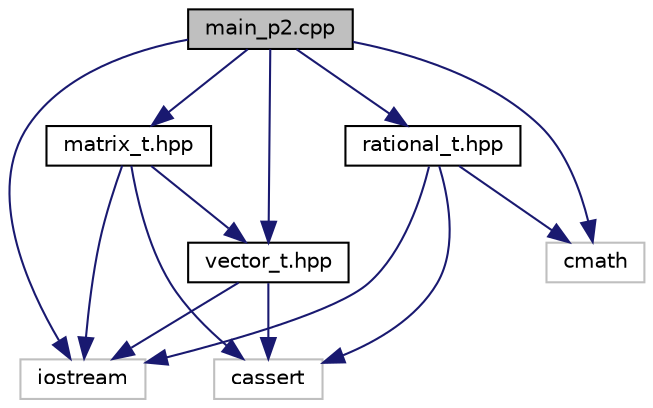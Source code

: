digraph "main_p2.cpp"
{
 // LATEX_PDF_SIZE
  edge [fontname="Helvetica",fontsize="10",labelfontname="Helvetica",labelfontsize="10"];
  node [fontname="Helvetica",fontsize="10",shape=record];
  Node1 [label="main_p2.cpp",height=0.2,width=0.4,color="black", fillcolor="grey75", style="filled", fontcolor="black",tooltip="programa proporcionado por el profesorado para realizar la práctica 2 de Algoritmos y estructura de d..."];
  Node1 -> Node2 [color="midnightblue",fontsize="10",style="solid"];
  Node2 [label="iostream",height=0.2,width=0.4,color="grey75", fillcolor="white", style="filled",tooltip=" "];
  Node1 -> Node3 [color="midnightblue",fontsize="10",style="solid"];
  Node3 [label="cmath",height=0.2,width=0.4,color="grey75", fillcolor="white", style="filled",tooltip=" "];
  Node1 -> Node4 [color="midnightblue",fontsize="10",style="solid"];
  Node4 [label="rational_t.hpp",height=0.2,width=0.4,color="black", fillcolor="white", style="filled",URL="$rational__t_8hpp.html",tooltip="programa proporcionado por el profesorado para realizar la práctica 2 de Algoritmos y estructura de d..."];
  Node4 -> Node2 [color="midnightblue",fontsize="10",style="solid"];
  Node4 -> Node5 [color="midnightblue",fontsize="10",style="solid"];
  Node5 [label="cassert",height=0.2,width=0.4,color="grey75", fillcolor="white", style="filled",tooltip=" "];
  Node4 -> Node3 [color="midnightblue",fontsize="10",style="solid"];
  Node1 -> Node6 [color="midnightblue",fontsize="10",style="solid"];
  Node6 [label="vector_t.hpp",height=0.2,width=0.4,color="black", fillcolor="white", style="filled",URL="$vector__t_8hpp.html",tooltip="programa proporcionado por el profesorado para realizar la práctica 2 de Algoritmos y estructura de d..."];
  Node6 -> Node2 [color="midnightblue",fontsize="10",style="solid"];
  Node6 -> Node5 [color="midnightblue",fontsize="10",style="solid"];
  Node1 -> Node7 [color="midnightblue",fontsize="10",style="solid"];
  Node7 [label="matrix_t.hpp",height=0.2,width=0.4,color="black", fillcolor="white", style="filled",URL="$matrix__t_8hpp.html",tooltip="programa proporcionado por el profesorado para realizar la práctica 2 de Algoritmos y estructura de d..."];
  Node7 -> Node2 [color="midnightblue",fontsize="10",style="solid"];
  Node7 -> Node5 [color="midnightblue",fontsize="10",style="solid"];
  Node7 -> Node6 [color="midnightblue",fontsize="10",style="solid"];
}
